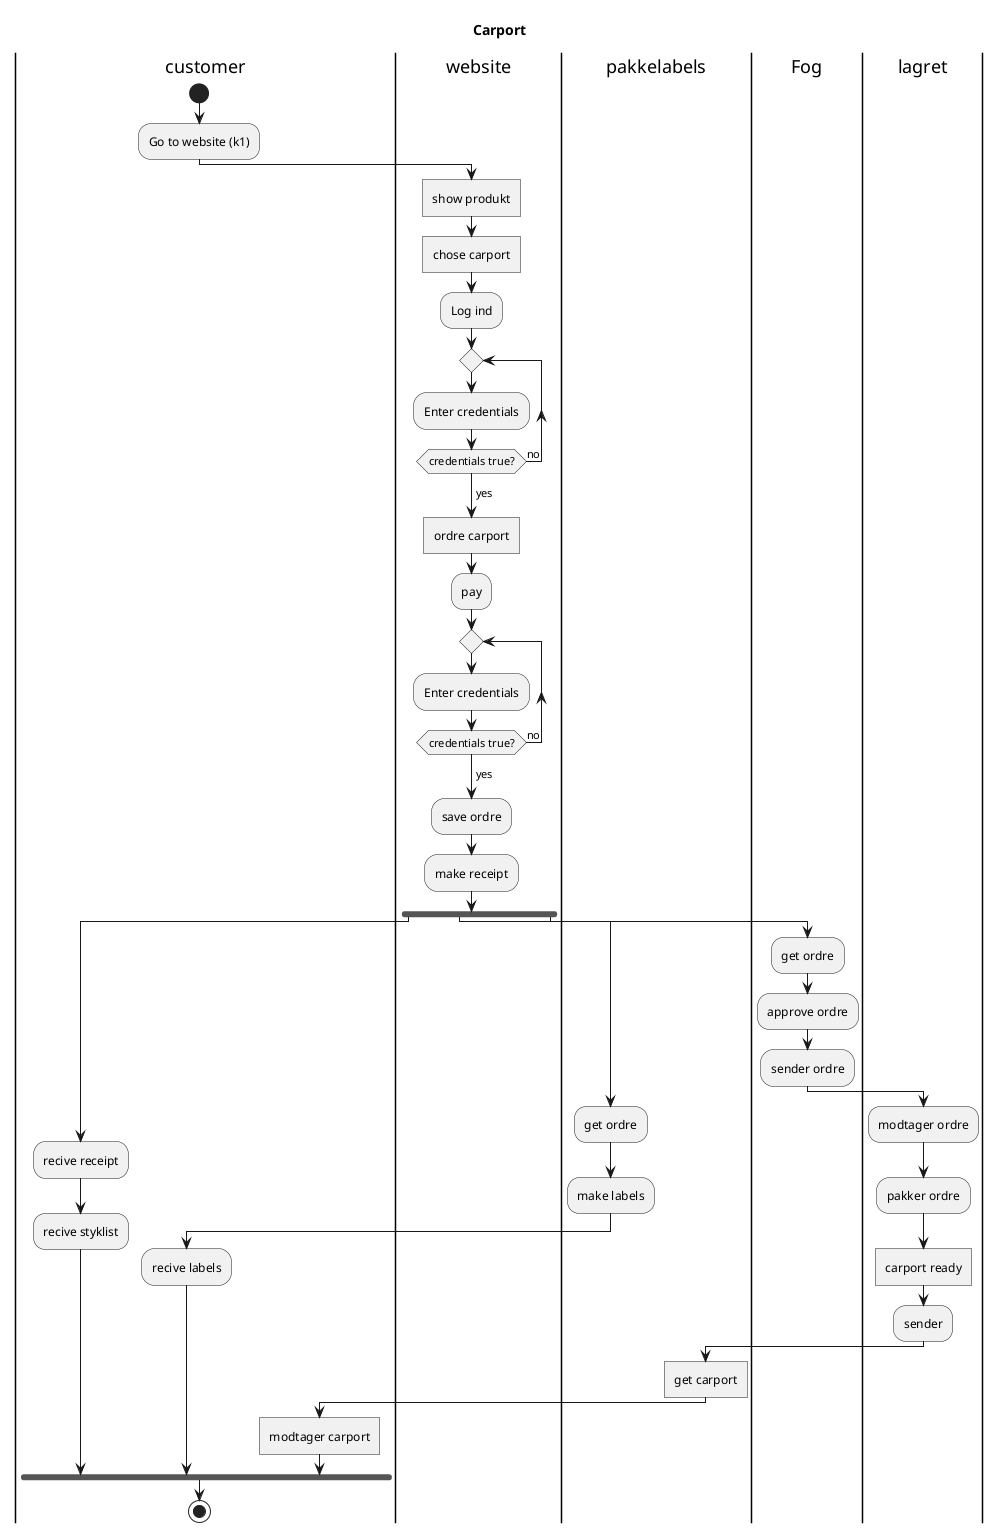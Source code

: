 @startuml
Title Carport
|customer|
start
:Go to website (k1);
|website|
:show produkt]
:chose carport]
:Log ind;
repeat
:Enter credentials;
repeat while (credentials true?) is (no)
->yes;
|website|
:ordre carport]
:pay;
repeat
:Enter credentials;
repeat while (credentials true?) is (no)
->yes;

|website|
:save ordre;
:make receipt;

fork
|customer|
:recive receipt;
:recive styklist;

fork again
|pakkelabels|
:get ordre;
:make labels;

|customer|
:recive labels;

fork again
|Fog|
:get ordre;
:approve ordre;
:sender ordre;
|lagret|
:modtager ordre;
:pakker ordre;
:carport ready]
:sender;
|pakkelabels|
:get carport]

|customer|
:modtager carport]
end fork


stop
@enduml
